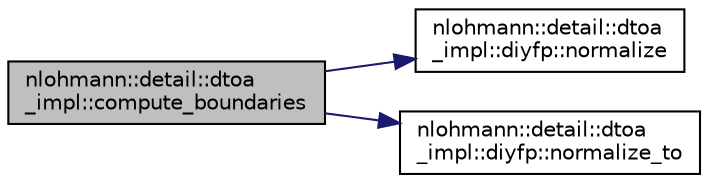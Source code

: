 digraph "nlohmann::detail::dtoa_impl::compute_boundaries"
{
 // LATEX_PDF_SIZE
  edge [fontname="Helvetica",fontsize="10",labelfontname="Helvetica",labelfontsize="10"];
  node [fontname="Helvetica",fontsize="10",shape=record];
  rankdir="LR";
  Node1 [label="nlohmann::detail::dtoa\l_impl::compute_boundaries",height=0.2,width=0.4,color="black", fillcolor="grey75", style="filled", fontcolor="black",tooltip=" "];
  Node1 -> Node2 [color="midnightblue",fontsize="10",style="solid"];
  Node2 [label="nlohmann::detail::dtoa\l_impl::diyfp::normalize",height=0.2,width=0.4,color="black", fillcolor="white", style="filled",URL="$structnlohmann_1_1detail_1_1dtoa__impl_1_1diyfp.html#a2246b5b40c7c6992153ef174063d6aa6",tooltip="normalize x such that the significand is >= 2^(q-1)"];
  Node1 -> Node3 [color="midnightblue",fontsize="10",style="solid"];
  Node3 [label="nlohmann::detail::dtoa\l_impl::diyfp::normalize_to",height=0.2,width=0.4,color="black", fillcolor="white", style="filled",URL="$structnlohmann_1_1detail_1_1dtoa__impl_1_1diyfp.html#a6b6665e467ebabe0c0f7418d3fe4b118",tooltip="normalize x such that the result has the exponent E"];
}
